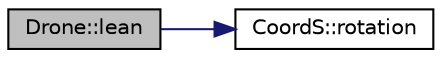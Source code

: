 digraph "Drone::lean"
{
 // LATEX_PDF_SIZE
  edge [fontname="Helvetica",fontsize="10",labelfontname="Helvetica",labelfontsize="10"];
  node [fontname="Helvetica",fontsize="10",shape=record];
  rankdir="LR";
  Node1 [label="Drone::lean",height=0.2,width=0.4,color="black", fillcolor="grey75", style="filled", fontcolor="black",tooltip="Funkcja pochylająca drona w kierunku w kótrym leci."];
  Node1 -> Node2 [color="midnightblue",fontsize="10",style="solid",fontname="Helvetica"];
  Node2 [label="CoordS::rotation",height=0.2,width=0.4,color="black", fillcolor="white", style="filled",URL="$class_coord_s.html#aee9117d4cd6f3707f5051dcfd3ba5303",tooltip="metoda pozwalajaca obrót układu współrzędnych"];
}
